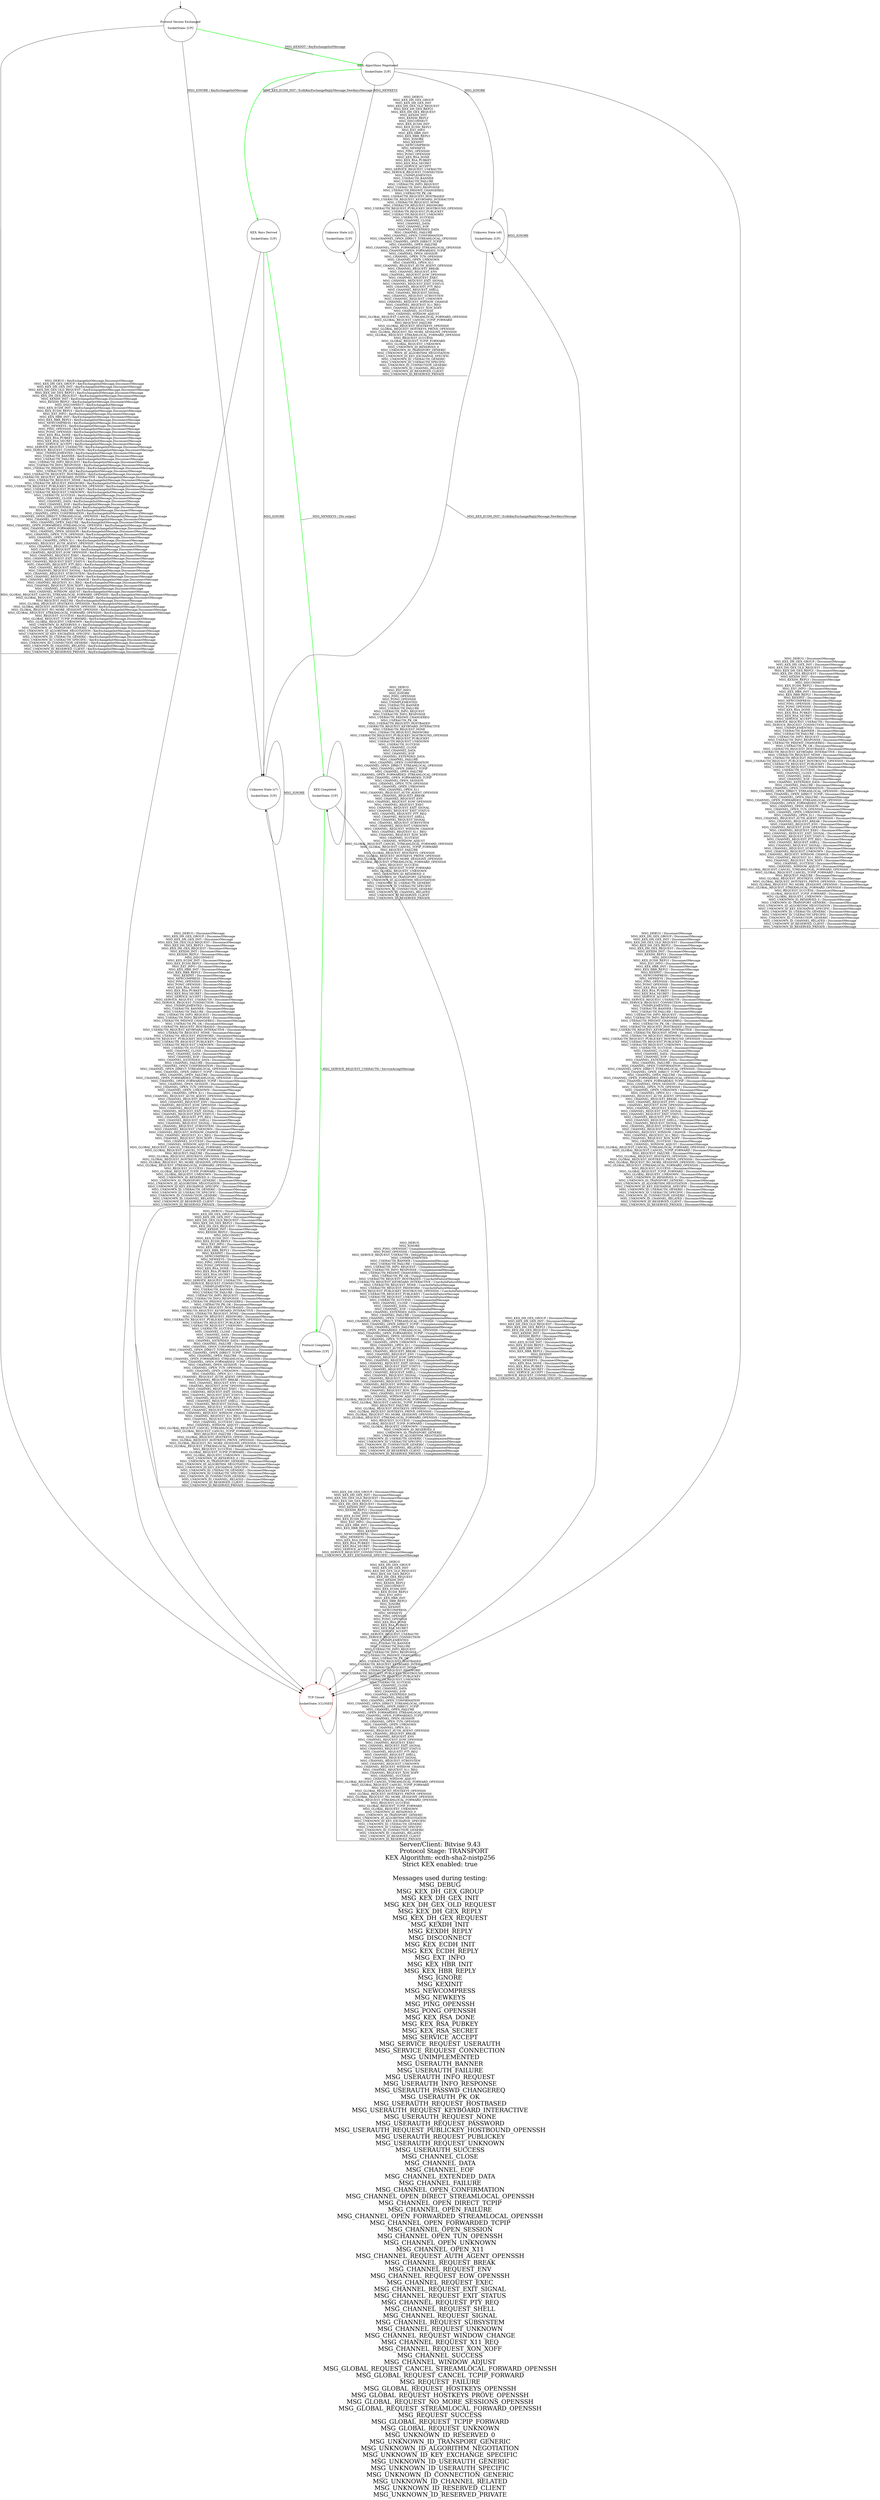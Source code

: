 digraph g {

    labelloc = "b"
    label = "Server/Client: Bitvise 9.43
    Protocol Stage: TRANSPORT
KEX Algorithm: ecdh-sha2-nistp256
Strict KEX enabled: true

 Messages used during testing: 
MSG_DEBUG
MSG_KEX_DH_GEX_GROUP
MSG_KEX_DH_GEX_INIT
MSG_KEX_DH_GEX_OLD_REQUEST
MSG_KEX_DH_GEX_REPLY
MSG_KEX_DH_GEX_REQUEST
MSG_KEXDH_INIT
MSG_KEXDH_REPLY
MSG_DISCONNECT
MSG_KEX_ECDH_INIT
MSG_KEX_ECDH_REPLY
MSG_EXT_INFO
MSG_KEX_HBR_INIT
MSG_KEX_HBR_REPLY
MSG_IGNORE
MSG_KEXINIT
MSG_NEWCOMPRESS
MSG_NEWKEYS
MSG_PING_OPENSSH
MSG_PONG_OPENSSH
MSG_KEX_RSA_DONE
MSG_KEX_RSA_PUBKEY
MSG_KEX_RSA_SECRET
MSG_SERVICE_ACCEPT
MSG_SERVICE_REQUEST_USERAUTH
MSG_SERVICE_REQUEST_CONNECTION
MSG_UNIMPLEMENTED
MSG_USERAUTH_BANNER
MSG_USERAUTH_FAILURE
MSG_USERAUTH_INFO_REQUEST
MSG_USERAUTH_INFO_RESPONSE
MSG_USERAUTH_PASSWD_CHANGEREQ
MSG_USERAUTH_PK_OK
MSG_USERAUTH_REQUEST_HOSTBASED
MSG_USERAUTH_REQUEST_KEYBOARD_INTERACTIVE
MSG_USERAUTH_REQUEST_NONE
MSG_USERAUTH_REQUEST_PASSWORD
MSG_USERAUTH_REQUEST_PUBLICKEY_HOSTBOUND_OPENSSH
MSG_USERAUTH_REQUEST_PUBLICKEY
MSG_USERAUTH_REQUEST_UNKNOWN
MSG_USERAUTH_SUCCESS
MSG_CHANNEL_CLOSE
MSG_CHANNEL_DATA
MSG_CHANNEL_EOF
MSG_CHANNEL_EXTENDED_DATA
MSG_CHANNEL_FAILURE
MSG_CHANNEL_OPEN_CONFIRMATION
MSG_CHANNEL_OPEN_DIRECT_STREAMLOCAL_OPENSSH
MSG_CHANNEL_OPEN_DIRECT_TCPIP
MSG_CHANNEL_OPEN_FAILURE
MSG_CHANNEL_OPEN_FORWARDED_STREAMLOCAL_OPENSSH
MSG_CHANNEL_OPEN_FORWARDED_TCPIP
MSG_CHANNEL_OPEN_SESSION
MSG_CHANNEL_OPEN_TUN_OPENSSH
MSG_CHANNEL_OPEN_UNKNOWN
MSG_CHANNEL_OPEN_X11
MSG_CHANNEL_REQUEST_AUTH_AGENT_OPENSSH
MSG_CHANNEL_REQUEST_BREAK
MSG_CHANNEL_REQUEST_ENV
MSG_CHANNEL_REQUEST_EOW_OPENSSH
MSG_CHANNEL_REQUEST_EXEC
MSG_CHANNEL_REQUEST_EXIT_SIGNAL
MSG_CHANNEL_REQUEST_EXIT_STATUS
MSG_CHANNEL_REQUEST_PTY_REQ
MSG_CHANNEL_REQUEST_SHELL
MSG_CHANNEL_REQUEST_SIGNAL
MSG_CHANNEL_REQUEST_SUBSYSTEM
MSG_CHANNEL_REQUEST_UNKNOWN
MSG_CHANNEL_REQUEST_WINDOW_CHANGE
MSG_CHANNEL_REQUEST_X11_REQ
MSG_CHANNEL_REQUEST_XON_XOFF
MSG_CHANNEL_SUCCESS
MSG_CHANNEL_WINDOW_ADJUST
MSG_GLOBAL_REQUEST_CANCEL_STREAMLOCAL_FORWARD_OPENSSH
MSG_GLOBAL_REQUEST_CANCEL_TCPIP_FORWARD
MSG_REQUEST_FAILURE
MSG_GLOBAL_REQUEST_HOSTKEYS_OPENSSH
MSG_GLOBAL_REQUEST_HOSTKEYS_PROVE_OPENSSH
MSG_GLOBAL_REQUEST_NO_MORE_SESSIONS_OPENSSH
MSG_GLOBAL_REQUEST_STREAMLOCAL_FORWARD_OPENSSH
MSG_REQUEST_SUCCESS
MSG_GLOBAL_REQUEST_TCPIP_FORWARD
MSG_GLOBAL_REQUEST_UNKNOWN
MSG_UNKNOWN_ID_RESERVED_0
MSG_UNKNOWN_ID_TRANSPORT_GENERIC
MSG_UNKNOWN_ID_ALGORITHM_NEGOTIATION
MSG_UNKNOWN_ID_KEY_EXCHANGE_SPECIFIC
MSG_UNKNOWN_ID_USERAUTH_GENERIC
MSG_UNKNOWN_ID_USERAUTH_SPECIFIC
MSG_UNKNOWN_ID_CONNECTION_GENERIC
MSG_UNKNOWN_ID_CHANNEL_RELATED
MSG_UNKNOWN_ID_RESERVED_CLIENT
MSG_UNKNOWN_ID_RESERVED_PRIVATE
"
    fontsize = 30
    edge[decorate="true"]

	s0 [shape="circle" width="2.3" label="Protocol Version Exchanged

SocketState: [UP]" fixedsize="true" height="2.3"];
	s1 [shape="circle" width="2.3" label="KEX: Algorithms Negotiated

SocketState: [UP]" fixedsize="true" height="2.3"];
	s2 [shape="circle" width="2.3" label="Unknown State (s2)

SocketState: [UP]" fixedsize="true" height="2.3"];
	s3 [shape="circle" color="RED" width="2.3" label="TCP Closed

SocketState: [CLOSED]" fixedsize="true" height="2.3"];
	s4 [shape="circle" width="2.3" label="KEX: Keys Derived

SocketState: [UP]" fixedsize="true" height="2.3"];
	s5 [shape="circle" width="2.3" label="KEX Completed

SocketState: [UP]" fixedsize="true" height="2.3"];
	s6 [shape="circle" width="2.3" label="Protocol Completed

SocketState: [UP]" fixedsize="true" height="2.3"];
	s7 [shape="circle" width="2.3" label="Unknown State (s7)

SocketState: [UP]" fixedsize="true" height="2.3"];
	s8 [shape="circle" width="2.3" label="Unknown State (s8)

SocketState: [UP]" fixedsize="true" height="2.3"];
	s0 -> s3 [label="MSG_DEBUG / KeyExchangeInitMessage,DisconnectMessage
MSG_KEX_DH_GEX_GROUP / KeyExchangeInitMessage,DisconnectMessage
MSG_KEX_DH_GEX_INIT / KeyExchangeInitMessage,DisconnectMessage
MSG_KEX_DH_GEX_OLD_REQUEST / KeyExchangeInitMessage,DisconnectMessage
MSG_KEX_DH_GEX_REPLY / KeyExchangeInitMessage,DisconnectMessage
MSG_KEX_DH_GEX_REQUEST / KeyExchangeInitMessage,DisconnectMessage
MSG_KEXDH_INIT / KeyExchangeInitMessage,DisconnectMessage
MSG_KEXDH_REPLY / KeyExchangeInitMessage,DisconnectMessage
MSG_DISCONNECT / KeyExchangeInitMessage
MSG_KEX_ECDH_INIT / KeyExchangeInitMessage,DisconnectMessage
MSG_KEX_ECDH_REPLY / KeyExchangeInitMessage,DisconnectMessage
MSG_EXT_INFO / KeyExchangeInitMessage,DisconnectMessage
MSG_KEX_HBR_INIT / KeyExchangeInitMessage,DisconnectMessage
MSG_KEX_HBR_REPLY / KeyExchangeInitMessage,DisconnectMessage
MSG_NEWCOMPRESS / KeyExchangeInitMessage,DisconnectMessage
MSG_NEWKEYS / KeyExchangeInitMessage,DisconnectMessage
MSG_PING_OPENSSH / KeyExchangeInitMessage,DisconnectMessage
MSG_PONG_OPENSSH / KeyExchangeInitMessage,DisconnectMessage
MSG_KEX_RSA_DONE / KeyExchangeInitMessage,DisconnectMessage
MSG_KEX_RSA_PUBKEY / KeyExchangeInitMessage,DisconnectMessage
MSG_KEX_RSA_SECRET / KeyExchangeInitMessage,DisconnectMessage
MSG_SERVICE_ACCEPT / KeyExchangeInitMessage,DisconnectMessage
MSG_SERVICE_REQUEST_USERAUTH / KeyExchangeInitMessage,DisconnectMessage
MSG_SERVICE_REQUEST_CONNECTION / KeyExchangeInitMessage,DisconnectMessage
MSG_UNIMPLEMENTED / KeyExchangeInitMessage,DisconnectMessage
MSG_USERAUTH_BANNER / KeyExchangeInitMessage,DisconnectMessage
MSG_USERAUTH_FAILURE / KeyExchangeInitMessage,DisconnectMessage
MSG_USERAUTH_INFO_REQUEST / KeyExchangeInitMessage,DisconnectMessage
MSG_USERAUTH_INFO_RESPONSE / KeyExchangeInitMessage,DisconnectMessage
MSG_USERAUTH_PASSWD_CHANGEREQ / KeyExchangeInitMessage,DisconnectMessage
MSG_USERAUTH_PK_OK / KeyExchangeInitMessage,DisconnectMessage
MSG_USERAUTH_REQUEST_HOSTBASED / KeyExchangeInitMessage,DisconnectMessage
MSG_USERAUTH_REQUEST_KEYBOARD_INTERACTIVE / KeyExchangeInitMessage,DisconnectMessage
MSG_USERAUTH_REQUEST_NONE / KeyExchangeInitMessage,DisconnectMessage
MSG_USERAUTH_REQUEST_PASSWORD / KeyExchangeInitMessage,DisconnectMessage
MSG_USERAUTH_REQUEST_PUBLICKEY_HOSTBOUND_OPENSSH / KeyExchangeInitMessage,DisconnectMessage
MSG_USERAUTH_REQUEST_PUBLICKEY / KeyExchangeInitMessage,DisconnectMessage
MSG_USERAUTH_REQUEST_UNKNOWN / KeyExchangeInitMessage,DisconnectMessage
MSG_USERAUTH_SUCCESS / KeyExchangeInitMessage,DisconnectMessage
MSG_CHANNEL_CLOSE / KeyExchangeInitMessage,DisconnectMessage
MSG_CHANNEL_DATA / KeyExchangeInitMessage,DisconnectMessage
MSG_CHANNEL_EOF / KeyExchangeInitMessage,DisconnectMessage
MSG_CHANNEL_EXTENDED_DATA / KeyExchangeInitMessage,DisconnectMessage
MSG_CHANNEL_FAILURE / KeyExchangeInitMessage,DisconnectMessage
MSG_CHANNEL_OPEN_CONFIRMATION / KeyExchangeInitMessage,DisconnectMessage
MSG_CHANNEL_OPEN_DIRECT_STREAMLOCAL_OPENSSH / KeyExchangeInitMessage,DisconnectMessage
MSG_CHANNEL_OPEN_DIRECT_TCPIP / KeyExchangeInitMessage,DisconnectMessage
MSG_CHANNEL_OPEN_FAILURE / KeyExchangeInitMessage,DisconnectMessage
MSG_CHANNEL_OPEN_FORWARDED_STREAMLOCAL_OPENSSH / KeyExchangeInitMessage,DisconnectMessage
MSG_CHANNEL_OPEN_FORWARDED_TCPIP / KeyExchangeInitMessage,DisconnectMessage
MSG_CHANNEL_OPEN_SESSION / KeyExchangeInitMessage,DisconnectMessage
MSG_CHANNEL_OPEN_TUN_OPENSSH / KeyExchangeInitMessage,DisconnectMessage
MSG_CHANNEL_OPEN_UNKNOWN / KeyExchangeInitMessage,DisconnectMessage
MSG_CHANNEL_OPEN_X11 / KeyExchangeInitMessage,DisconnectMessage
MSG_CHANNEL_REQUEST_AUTH_AGENT_OPENSSH / KeyExchangeInitMessage,DisconnectMessage
MSG_CHANNEL_REQUEST_BREAK / KeyExchangeInitMessage,DisconnectMessage
MSG_CHANNEL_REQUEST_ENV / KeyExchangeInitMessage,DisconnectMessage
MSG_CHANNEL_REQUEST_EOW_OPENSSH / KeyExchangeInitMessage,DisconnectMessage
MSG_CHANNEL_REQUEST_EXEC / KeyExchangeInitMessage,DisconnectMessage
MSG_CHANNEL_REQUEST_EXIT_SIGNAL / KeyExchangeInitMessage,DisconnectMessage
MSG_CHANNEL_REQUEST_EXIT_STATUS / KeyExchangeInitMessage,DisconnectMessage
MSG_CHANNEL_REQUEST_PTY_REQ / KeyExchangeInitMessage,DisconnectMessage
MSG_CHANNEL_REQUEST_SHELL / KeyExchangeInitMessage,DisconnectMessage
MSG_CHANNEL_REQUEST_SIGNAL / KeyExchangeInitMessage,DisconnectMessage
MSG_CHANNEL_REQUEST_SUBSYSTEM / KeyExchangeInitMessage,DisconnectMessage
MSG_CHANNEL_REQUEST_UNKNOWN / KeyExchangeInitMessage,DisconnectMessage
MSG_CHANNEL_REQUEST_WINDOW_CHANGE / KeyExchangeInitMessage,DisconnectMessage
MSG_CHANNEL_REQUEST_X11_REQ / KeyExchangeInitMessage,DisconnectMessage
MSG_CHANNEL_REQUEST_XON_XOFF / KeyExchangeInitMessage,DisconnectMessage
MSG_CHANNEL_SUCCESS / KeyExchangeInitMessage,DisconnectMessage
MSG_CHANNEL_WINDOW_ADJUST / KeyExchangeInitMessage,DisconnectMessage
MSG_GLOBAL_REQUEST_CANCEL_STREAMLOCAL_FORWARD_OPENSSH / KeyExchangeInitMessage,DisconnectMessage
MSG_GLOBAL_REQUEST_CANCEL_TCPIP_FORWARD / KeyExchangeInitMessage,DisconnectMessage
MSG_REQUEST_FAILURE / KeyExchangeInitMessage,DisconnectMessage
MSG_GLOBAL_REQUEST_HOSTKEYS_OPENSSH / KeyExchangeInitMessage,DisconnectMessage
MSG_GLOBAL_REQUEST_HOSTKEYS_PROVE_OPENSSH / KeyExchangeInitMessage,DisconnectMessage
MSG_GLOBAL_REQUEST_NO_MORE_SESSIONS_OPENSSH / KeyExchangeInitMessage,DisconnectMessage
MSG_GLOBAL_REQUEST_STREAMLOCAL_FORWARD_OPENSSH / KeyExchangeInitMessage,DisconnectMessage
MSG_REQUEST_SUCCESS / KeyExchangeInitMessage,DisconnectMessage
MSG_GLOBAL_REQUEST_TCPIP_FORWARD / KeyExchangeInitMessage,DisconnectMessage
MSG_GLOBAL_REQUEST_UNKNOWN / KeyExchangeInitMessage,DisconnectMessage
MSG_UNKNOWN_ID_RESERVED_0 / KeyExchangeInitMessage,DisconnectMessage
MSG_UNKNOWN_ID_TRANSPORT_GENERIC / KeyExchangeInitMessage,DisconnectMessage
MSG_UNKNOWN_ID_ALGORITHM_NEGOTIATION / KeyExchangeInitMessage,DisconnectMessage
MSG_UNKNOWN_ID_KEY_EXCHANGE_SPECIFIC / KeyExchangeInitMessage,DisconnectMessage
MSG_UNKNOWN_ID_USERAUTH_GENERIC / KeyExchangeInitMessage,DisconnectMessage
MSG_UNKNOWN_ID_USERAUTH_SPECIFIC / KeyExchangeInitMessage,DisconnectMessage
MSG_UNKNOWN_ID_CONNECTION_GENERIC / KeyExchangeInitMessage,DisconnectMessage
MSG_UNKNOWN_ID_CHANNEL_RELATED / KeyExchangeInitMessage,DisconnectMessage
MSG_UNKNOWN_ID_RESERVED_CLIENT / KeyExchangeInitMessage,DisconnectMessage
MSG_UNKNOWN_ID_RESERVED_PRIVATE / KeyExchangeInitMessage,DisconnectMessage"];
	s0 -> s7 [label="MSG_IGNORE / KeyExchangeInitMessage"];
	s0 -> s1 [color="GREEN" style="bold" label="MSG_KEXINIT / KeyExchangeInitMessage"];
	s1 -> s3 [label="MSG_DEBUG / DisconnectMessage
MSG_KEX_DH_GEX_GROUP / DisconnectMessage
MSG_KEX_DH_GEX_INIT / DisconnectMessage
MSG_KEX_DH_GEX_OLD_REQUEST / DisconnectMessage
MSG_KEX_DH_GEX_REPLY / DisconnectMessage
MSG_KEX_DH_GEX_REQUEST / DisconnectMessage
MSG_KEXDH_INIT / DisconnectMessage
MSG_KEXDH_REPLY / DisconnectMessage
MSG_DISCONNECT
MSG_KEX_ECDH_REPLY / DisconnectMessage
MSG_EXT_INFO / DisconnectMessage
MSG_KEX_HBR_INIT / DisconnectMessage
MSG_KEX_HBR_REPLY / DisconnectMessage
MSG_KEXINIT / DisconnectMessage
MSG_NEWCOMPRESS / DisconnectMessage
MSG_PING_OPENSSH / DisconnectMessage
MSG_PONG_OPENSSH / DisconnectMessage
MSG_KEX_RSA_DONE / DisconnectMessage
MSG_KEX_RSA_PUBKEY / DisconnectMessage
MSG_KEX_RSA_SECRET / DisconnectMessage
MSG_SERVICE_ACCEPT / DisconnectMessage
MSG_SERVICE_REQUEST_USERAUTH / DisconnectMessage
MSG_SERVICE_REQUEST_CONNECTION / DisconnectMessage
MSG_UNIMPLEMENTED / DisconnectMessage
MSG_USERAUTH_BANNER / DisconnectMessage
MSG_USERAUTH_FAILURE / DisconnectMessage
MSG_USERAUTH_INFO_REQUEST / DisconnectMessage
MSG_USERAUTH_INFO_RESPONSE / DisconnectMessage
MSG_USERAUTH_PASSWD_CHANGEREQ / DisconnectMessage
MSG_USERAUTH_PK_OK / DisconnectMessage
MSG_USERAUTH_REQUEST_HOSTBASED / DisconnectMessage
MSG_USERAUTH_REQUEST_KEYBOARD_INTERACTIVE / DisconnectMessage
MSG_USERAUTH_REQUEST_NONE / DisconnectMessage
MSG_USERAUTH_REQUEST_PASSWORD / DisconnectMessage
MSG_USERAUTH_REQUEST_PUBLICKEY_HOSTBOUND_OPENSSH / DisconnectMessage
MSG_USERAUTH_REQUEST_PUBLICKEY / DisconnectMessage
MSG_USERAUTH_REQUEST_UNKNOWN / DisconnectMessage
MSG_USERAUTH_SUCCESS / DisconnectMessage
MSG_CHANNEL_CLOSE / DisconnectMessage
MSG_CHANNEL_DATA / DisconnectMessage
MSG_CHANNEL_EOF / DisconnectMessage
MSG_CHANNEL_EXTENDED_DATA / DisconnectMessage
MSG_CHANNEL_FAILURE / DisconnectMessage
MSG_CHANNEL_OPEN_CONFIRMATION / DisconnectMessage
MSG_CHANNEL_OPEN_DIRECT_STREAMLOCAL_OPENSSH / DisconnectMessage
MSG_CHANNEL_OPEN_DIRECT_TCPIP / DisconnectMessage
MSG_CHANNEL_OPEN_FAILURE / DisconnectMessage
MSG_CHANNEL_OPEN_FORWARDED_STREAMLOCAL_OPENSSH / DisconnectMessage
MSG_CHANNEL_OPEN_FORWARDED_TCPIP / DisconnectMessage
MSG_CHANNEL_OPEN_SESSION / DisconnectMessage
MSG_CHANNEL_OPEN_TUN_OPENSSH / DisconnectMessage
MSG_CHANNEL_OPEN_UNKNOWN / DisconnectMessage
MSG_CHANNEL_OPEN_X11 / DisconnectMessage
MSG_CHANNEL_REQUEST_AUTH_AGENT_OPENSSH / DisconnectMessage
MSG_CHANNEL_REQUEST_BREAK / DisconnectMessage
MSG_CHANNEL_REQUEST_ENV / DisconnectMessage
MSG_CHANNEL_REQUEST_EOW_OPENSSH / DisconnectMessage
MSG_CHANNEL_REQUEST_EXEC / DisconnectMessage
MSG_CHANNEL_REQUEST_EXIT_SIGNAL / DisconnectMessage
MSG_CHANNEL_REQUEST_EXIT_STATUS / DisconnectMessage
MSG_CHANNEL_REQUEST_PTY_REQ / DisconnectMessage
MSG_CHANNEL_REQUEST_SHELL / DisconnectMessage
MSG_CHANNEL_REQUEST_SIGNAL / DisconnectMessage
MSG_CHANNEL_REQUEST_SUBSYSTEM / DisconnectMessage
MSG_CHANNEL_REQUEST_UNKNOWN / DisconnectMessage
MSG_CHANNEL_REQUEST_WINDOW_CHANGE / DisconnectMessage
MSG_CHANNEL_REQUEST_X11_REQ / DisconnectMessage
MSG_CHANNEL_REQUEST_XON_XOFF / DisconnectMessage
MSG_CHANNEL_SUCCESS / DisconnectMessage
MSG_CHANNEL_WINDOW_ADJUST / DisconnectMessage
MSG_GLOBAL_REQUEST_CANCEL_STREAMLOCAL_FORWARD_OPENSSH / DisconnectMessage
MSG_GLOBAL_REQUEST_CANCEL_TCPIP_FORWARD / DisconnectMessage
MSG_REQUEST_FAILURE / DisconnectMessage
MSG_GLOBAL_REQUEST_HOSTKEYS_OPENSSH / DisconnectMessage
MSG_GLOBAL_REQUEST_HOSTKEYS_PROVE_OPENSSH / DisconnectMessage
MSG_GLOBAL_REQUEST_NO_MORE_SESSIONS_OPENSSH / DisconnectMessage
MSG_GLOBAL_REQUEST_STREAMLOCAL_FORWARD_OPENSSH / DisconnectMessage
MSG_REQUEST_SUCCESS / DisconnectMessage
MSG_GLOBAL_REQUEST_TCPIP_FORWARD / DisconnectMessage
MSG_GLOBAL_REQUEST_UNKNOWN / DisconnectMessage
MSG_UNKNOWN_ID_RESERVED_0 / DisconnectMessage
MSG_UNKNOWN_ID_TRANSPORT_GENERIC / DisconnectMessage
MSG_UNKNOWN_ID_ALGORITHM_NEGOTIATION / DisconnectMessage
MSG_UNKNOWN_ID_KEY_EXCHANGE_SPECIFIC / DisconnectMessage
MSG_UNKNOWN_ID_USERAUTH_GENERIC / DisconnectMessage
MSG_UNKNOWN_ID_USERAUTH_SPECIFIC / DisconnectMessage
MSG_UNKNOWN_ID_CONNECTION_GENERIC / DisconnectMessage
MSG_UNKNOWN_ID_CHANNEL_RELATED / DisconnectMessage
MSG_UNKNOWN_ID_RESERVED_CLIENT / DisconnectMessage
MSG_UNKNOWN_ID_RESERVED_PRIVATE / DisconnectMessage"];
	s1 -> s4 [color="GREEN" style="bold" label="MSG_KEX_ECDH_INIT / EcdhKeyExchangeReplyMessage,NewKeysMessage"];
	s1 -> s8 [label="MSG_IGNORE"];
	s1 -> s2 [label="MSG_NEWKEYS"];
	s2 -> s2 [label="MSG_DEBUG
MSG_KEX_DH_GEX_GROUP
MSG_KEX_DH_GEX_INIT
MSG_KEX_DH_GEX_OLD_REQUEST
MSG_KEX_DH_GEX_REPLY
MSG_KEX_DH_GEX_REQUEST
MSG_KEXDH_INIT
MSG_KEXDH_REPLY
MSG_DISCONNECT
MSG_KEX_ECDH_INIT
MSG_KEX_ECDH_REPLY
MSG_EXT_INFO
MSG_KEX_HBR_INIT
MSG_KEX_HBR_REPLY
MSG_IGNORE
MSG_KEXINIT
MSG_NEWCOMPRESS
MSG_NEWKEYS
MSG_PING_OPENSSH
MSG_PONG_OPENSSH
MSG_KEX_RSA_DONE
MSG_KEX_RSA_PUBKEY
MSG_KEX_RSA_SECRET
MSG_SERVICE_ACCEPT
MSG_SERVICE_REQUEST_USERAUTH
MSG_SERVICE_REQUEST_CONNECTION
MSG_UNIMPLEMENTED
MSG_USERAUTH_BANNER
MSG_USERAUTH_FAILURE
MSG_USERAUTH_INFO_REQUEST
MSG_USERAUTH_INFO_RESPONSE
MSG_USERAUTH_PASSWD_CHANGEREQ
MSG_USERAUTH_PK_OK
MSG_USERAUTH_REQUEST_HOSTBASED
MSG_USERAUTH_REQUEST_KEYBOARD_INTERACTIVE
MSG_USERAUTH_REQUEST_NONE
MSG_USERAUTH_REQUEST_PASSWORD
MSG_USERAUTH_REQUEST_PUBLICKEY_HOSTBOUND_OPENSSH
MSG_USERAUTH_REQUEST_PUBLICKEY
MSG_USERAUTH_REQUEST_UNKNOWN
MSG_USERAUTH_SUCCESS
MSG_CHANNEL_CLOSE
MSG_CHANNEL_DATA
MSG_CHANNEL_EOF
MSG_CHANNEL_EXTENDED_DATA
MSG_CHANNEL_FAILURE
MSG_CHANNEL_OPEN_CONFIRMATION
MSG_CHANNEL_OPEN_DIRECT_STREAMLOCAL_OPENSSH
MSG_CHANNEL_OPEN_DIRECT_TCPIP
MSG_CHANNEL_OPEN_FAILURE
MSG_CHANNEL_OPEN_FORWARDED_STREAMLOCAL_OPENSSH
MSG_CHANNEL_OPEN_FORWARDED_TCPIP
MSG_CHANNEL_OPEN_SESSION
MSG_CHANNEL_OPEN_TUN_OPENSSH
MSG_CHANNEL_OPEN_UNKNOWN
MSG_CHANNEL_OPEN_X11
MSG_CHANNEL_REQUEST_AUTH_AGENT_OPENSSH
MSG_CHANNEL_REQUEST_BREAK
MSG_CHANNEL_REQUEST_ENV
MSG_CHANNEL_REQUEST_EOW_OPENSSH
MSG_CHANNEL_REQUEST_EXEC
MSG_CHANNEL_REQUEST_EXIT_SIGNAL
MSG_CHANNEL_REQUEST_EXIT_STATUS
MSG_CHANNEL_REQUEST_PTY_REQ
MSG_CHANNEL_REQUEST_SHELL
MSG_CHANNEL_REQUEST_SIGNAL
MSG_CHANNEL_REQUEST_SUBSYSTEM
MSG_CHANNEL_REQUEST_UNKNOWN
MSG_CHANNEL_REQUEST_WINDOW_CHANGE
MSG_CHANNEL_REQUEST_X11_REQ
MSG_CHANNEL_REQUEST_XON_XOFF
MSG_CHANNEL_SUCCESS
MSG_CHANNEL_WINDOW_ADJUST
MSG_GLOBAL_REQUEST_CANCEL_STREAMLOCAL_FORWARD_OPENSSH
MSG_GLOBAL_REQUEST_CANCEL_TCPIP_FORWARD
MSG_REQUEST_FAILURE
MSG_GLOBAL_REQUEST_HOSTKEYS_OPENSSH
MSG_GLOBAL_REQUEST_HOSTKEYS_PROVE_OPENSSH
MSG_GLOBAL_REQUEST_NO_MORE_SESSIONS_OPENSSH
MSG_GLOBAL_REQUEST_STREAMLOCAL_FORWARD_OPENSSH
MSG_REQUEST_SUCCESS
MSG_GLOBAL_REQUEST_TCPIP_FORWARD
MSG_GLOBAL_REQUEST_UNKNOWN
MSG_UNKNOWN_ID_RESERVED_0
MSG_UNKNOWN_ID_TRANSPORT_GENERIC
MSG_UNKNOWN_ID_ALGORITHM_NEGOTIATION
MSG_UNKNOWN_ID_KEY_EXCHANGE_SPECIFIC
MSG_UNKNOWN_ID_USERAUTH_GENERIC
MSG_UNKNOWN_ID_USERAUTH_SPECIFIC
MSG_UNKNOWN_ID_CONNECTION_GENERIC
MSG_UNKNOWN_ID_CHANNEL_RELATED
MSG_UNKNOWN_ID_RESERVED_CLIENT
MSG_UNKNOWN_ID_RESERVED_PRIVATE"];
	s3 -> s3 [label="MSG_DEBUG
MSG_KEX_DH_GEX_GROUP
MSG_KEX_DH_GEX_INIT
MSG_KEX_DH_GEX_OLD_REQUEST
MSG_KEX_DH_GEX_REPLY
MSG_KEX_DH_GEX_REQUEST
MSG_KEXDH_INIT
MSG_KEXDH_REPLY
MSG_DISCONNECT
MSG_KEX_ECDH_INIT
MSG_KEX_ECDH_REPLY
MSG_EXT_INFO
MSG_KEX_HBR_INIT
MSG_KEX_HBR_REPLY
MSG_IGNORE
MSG_KEXINIT
MSG_NEWCOMPRESS
MSG_NEWKEYS
MSG_PING_OPENSSH
MSG_PONG_OPENSSH
MSG_KEX_RSA_DONE
MSG_KEX_RSA_PUBKEY
MSG_KEX_RSA_SECRET
MSG_SERVICE_ACCEPT
MSG_SERVICE_REQUEST_USERAUTH
MSG_SERVICE_REQUEST_CONNECTION
MSG_UNIMPLEMENTED
MSG_USERAUTH_BANNER
MSG_USERAUTH_FAILURE
MSG_USERAUTH_INFO_REQUEST
MSG_USERAUTH_INFO_RESPONSE
MSG_USERAUTH_PASSWD_CHANGEREQ
MSG_USERAUTH_PK_OK
MSG_USERAUTH_REQUEST_HOSTBASED
MSG_USERAUTH_REQUEST_KEYBOARD_INTERACTIVE
MSG_USERAUTH_REQUEST_NONE
MSG_USERAUTH_REQUEST_PASSWORD
MSG_USERAUTH_REQUEST_PUBLICKEY_HOSTBOUND_OPENSSH
MSG_USERAUTH_REQUEST_PUBLICKEY
MSG_USERAUTH_REQUEST_UNKNOWN
MSG_USERAUTH_SUCCESS
MSG_CHANNEL_CLOSE
MSG_CHANNEL_DATA
MSG_CHANNEL_EOF
MSG_CHANNEL_EXTENDED_DATA
MSG_CHANNEL_FAILURE
MSG_CHANNEL_OPEN_CONFIRMATION
MSG_CHANNEL_OPEN_DIRECT_STREAMLOCAL_OPENSSH
MSG_CHANNEL_OPEN_DIRECT_TCPIP
MSG_CHANNEL_OPEN_FAILURE
MSG_CHANNEL_OPEN_FORWARDED_STREAMLOCAL_OPENSSH
MSG_CHANNEL_OPEN_FORWARDED_TCPIP
MSG_CHANNEL_OPEN_SESSION
MSG_CHANNEL_OPEN_TUN_OPENSSH
MSG_CHANNEL_OPEN_UNKNOWN
MSG_CHANNEL_OPEN_X11
MSG_CHANNEL_REQUEST_AUTH_AGENT_OPENSSH
MSG_CHANNEL_REQUEST_BREAK
MSG_CHANNEL_REQUEST_ENV
MSG_CHANNEL_REQUEST_EOW_OPENSSH
MSG_CHANNEL_REQUEST_EXEC
MSG_CHANNEL_REQUEST_EXIT_SIGNAL
MSG_CHANNEL_REQUEST_EXIT_STATUS
MSG_CHANNEL_REQUEST_PTY_REQ
MSG_CHANNEL_REQUEST_SHELL
MSG_CHANNEL_REQUEST_SIGNAL
MSG_CHANNEL_REQUEST_SUBSYSTEM
MSG_CHANNEL_REQUEST_UNKNOWN
MSG_CHANNEL_REQUEST_WINDOW_CHANGE
MSG_CHANNEL_REQUEST_X11_REQ
MSG_CHANNEL_REQUEST_XON_XOFF
MSG_CHANNEL_SUCCESS
MSG_CHANNEL_WINDOW_ADJUST
MSG_GLOBAL_REQUEST_CANCEL_STREAMLOCAL_FORWARD_OPENSSH
MSG_GLOBAL_REQUEST_CANCEL_TCPIP_FORWARD
MSG_REQUEST_FAILURE
MSG_GLOBAL_REQUEST_HOSTKEYS_OPENSSH
MSG_GLOBAL_REQUEST_HOSTKEYS_PROVE_OPENSSH
MSG_GLOBAL_REQUEST_NO_MORE_SESSIONS_OPENSSH
MSG_GLOBAL_REQUEST_STREAMLOCAL_FORWARD_OPENSSH
MSG_REQUEST_SUCCESS
MSG_GLOBAL_REQUEST_TCPIP_FORWARD
MSG_GLOBAL_REQUEST_UNKNOWN
MSG_UNKNOWN_ID_RESERVED_0
MSG_UNKNOWN_ID_TRANSPORT_GENERIC
MSG_UNKNOWN_ID_ALGORITHM_NEGOTIATION
MSG_UNKNOWN_ID_KEY_EXCHANGE_SPECIFIC
MSG_UNKNOWN_ID_USERAUTH_GENERIC
MSG_UNKNOWN_ID_USERAUTH_SPECIFIC
MSG_UNKNOWN_ID_CONNECTION_GENERIC
MSG_UNKNOWN_ID_CHANNEL_RELATED
MSG_UNKNOWN_ID_RESERVED_CLIENT
MSG_UNKNOWN_ID_RESERVED_PRIVATE"];
	s4 -> s3 [label="MSG_DEBUG / DisconnectMessage
MSG_KEX_DH_GEX_GROUP / DisconnectMessage
MSG_KEX_DH_GEX_INIT / DisconnectMessage
MSG_KEX_DH_GEX_OLD_REQUEST / DisconnectMessage
MSG_KEX_DH_GEX_REPLY / DisconnectMessage
MSG_KEX_DH_GEX_REQUEST / DisconnectMessage
MSG_KEXDH_INIT / DisconnectMessage
MSG_KEXDH_REPLY / DisconnectMessage
MSG_DISCONNECT
MSG_KEX_ECDH_INIT / DisconnectMessage
MSG_KEX_ECDH_REPLY / DisconnectMessage
MSG_EXT_INFO / DisconnectMessage
MSG_KEX_HBR_INIT / DisconnectMessage
MSG_KEX_HBR_REPLY / DisconnectMessage
MSG_KEXINIT / DisconnectMessage
MSG_NEWCOMPRESS / DisconnectMessage
MSG_PING_OPENSSH / DisconnectMessage
MSG_PONG_OPENSSH / DisconnectMessage
MSG_KEX_RSA_DONE / DisconnectMessage
MSG_KEX_RSA_PUBKEY / DisconnectMessage
MSG_KEX_RSA_SECRET / DisconnectMessage
MSG_SERVICE_ACCEPT / DisconnectMessage
MSG_SERVICE_REQUEST_USERAUTH / DisconnectMessage
MSG_SERVICE_REQUEST_CONNECTION / DisconnectMessage
MSG_UNIMPLEMENTED / DisconnectMessage
MSG_USERAUTH_BANNER / DisconnectMessage
MSG_USERAUTH_FAILURE / DisconnectMessage
MSG_USERAUTH_INFO_REQUEST / DisconnectMessage
MSG_USERAUTH_INFO_RESPONSE / DisconnectMessage
MSG_USERAUTH_PASSWD_CHANGEREQ / DisconnectMessage
MSG_USERAUTH_PK_OK / DisconnectMessage
MSG_USERAUTH_REQUEST_HOSTBASED / DisconnectMessage
MSG_USERAUTH_REQUEST_KEYBOARD_INTERACTIVE / DisconnectMessage
MSG_USERAUTH_REQUEST_NONE / DisconnectMessage
MSG_USERAUTH_REQUEST_PASSWORD / DisconnectMessage
MSG_USERAUTH_REQUEST_PUBLICKEY_HOSTBOUND_OPENSSH / DisconnectMessage
MSG_USERAUTH_REQUEST_PUBLICKEY / DisconnectMessage
MSG_USERAUTH_REQUEST_UNKNOWN / DisconnectMessage
MSG_USERAUTH_SUCCESS / DisconnectMessage
MSG_CHANNEL_CLOSE / DisconnectMessage
MSG_CHANNEL_DATA / DisconnectMessage
MSG_CHANNEL_EOF / DisconnectMessage
MSG_CHANNEL_EXTENDED_DATA / DisconnectMessage
MSG_CHANNEL_FAILURE / DisconnectMessage
MSG_CHANNEL_OPEN_CONFIRMATION / DisconnectMessage
MSG_CHANNEL_OPEN_DIRECT_STREAMLOCAL_OPENSSH / DisconnectMessage
MSG_CHANNEL_OPEN_DIRECT_TCPIP / DisconnectMessage
MSG_CHANNEL_OPEN_FAILURE / DisconnectMessage
MSG_CHANNEL_OPEN_FORWARDED_STREAMLOCAL_OPENSSH / DisconnectMessage
MSG_CHANNEL_OPEN_FORWARDED_TCPIP / DisconnectMessage
MSG_CHANNEL_OPEN_SESSION / DisconnectMessage
MSG_CHANNEL_OPEN_TUN_OPENSSH / DisconnectMessage
MSG_CHANNEL_OPEN_UNKNOWN / DisconnectMessage
MSG_CHANNEL_OPEN_X11 / DisconnectMessage
MSG_CHANNEL_REQUEST_AUTH_AGENT_OPENSSH / DisconnectMessage
MSG_CHANNEL_REQUEST_BREAK / DisconnectMessage
MSG_CHANNEL_REQUEST_ENV / DisconnectMessage
MSG_CHANNEL_REQUEST_EOW_OPENSSH / DisconnectMessage
MSG_CHANNEL_REQUEST_EXEC / DisconnectMessage
MSG_CHANNEL_REQUEST_EXIT_SIGNAL / DisconnectMessage
MSG_CHANNEL_REQUEST_EXIT_STATUS / DisconnectMessage
MSG_CHANNEL_REQUEST_PTY_REQ / DisconnectMessage
MSG_CHANNEL_REQUEST_SHELL / DisconnectMessage
MSG_CHANNEL_REQUEST_SIGNAL / DisconnectMessage
MSG_CHANNEL_REQUEST_SUBSYSTEM / DisconnectMessage
MSG_CHANNEL_REQUEST_UNKNOWN / DisconnectMessage
MSG_CHANNEL_REQUEST_WINDOW_CHANGE / DisconnectMessage
MSG_CHANNEL_REQUEST_X11_REQ / DisconnectMessage
MSG_CHANNEL_REQUEST_XON_XOFF / DisconnectMessage
MSG_CHANNEL_SUCCESS / DisconnectMessage
MSG_CHANNEL_WINDOW_ADJUST / DisconnectMessage
MSG_GLOBAL_REQUEST_CANCEL_STREAMLOCAL_FORWARD_OPENSSH / DisconnectMessage
MSG_GLOBAL_REQUEST_CANCEL_TCPIP_FORWARD / DisconnectMessage
MSG_REQUEST_FAILURE / DisconnectMessage
MSG_GLOBAL_REQUEST_HOSTKEYS_OPENSSH / DisconnectMessage
MSG_GLOBAL_REQUEST_HOSTKEYS_PROVE_OPENSSH / DisconnectMessage
MSG_GLOBAL_REQUEST_NO_MORE_SESSIONS_OPENSSH / DisconnectMessage
MSG_GLOBAL_REQUEST_STREAMLOCAL_FORWARD_OPENSSH / DisconnectMessage
MSG_REQUEST_SUCCESS / DisconnectMessage
MSG_GLOBAL_REQUEST_TCPIP_FORWARD / DisconnectMessage
MSG_GLOBAL_REQUEST_UNKNOWN / DisconnectMessage
MSG_UNKNOWN_ID_RESERVED_0 / DisconnectMessage
MSG_UNKNOWN_ID_TRANSPORT_GENERIC / DisconnectMessage
MSG_UNKNOWN_ID_ALGORITHM_NEGOTIATION / DisconnectMessage
MSG_UNKNOWN_ID_KEY_EXCHANGE_SPECIFIC / DisconnectMessage
MSG_UNKNOWN_ID_USERAUTH_GENERIC / DisconnectMessage
MSG_UNKNOWN_ID_USERAUTH_SPECIFIC / DisconnectMessage
MSG_UNKNOWN_ID_CONNECTION_GENERIC / DisconnectMessage
MSG_UNKNOWN_ID_CHANNEL_RELATED / DisconnectMessage
MSG_UNKNOWN_ID_RESERVED_CLIENT / DisconnectMessage
MSG_UNKNOWN_ID_RESERVED_PRIVATE / DisconnectMessage"];
	s4 -> s7 [label="MSG_IGNORE"];
	s4 -> s5 [color="GREEN" style="bold" label="MSG_NEWKEYS / [No output]"];
	s5 -> s5 [label="MSG_DEBUG
MSG_EXT_INFO
MSG_IGNORE
MSG_PING_OPENSSH
MSG_PONG_OPENSSH
MSG_UNIMPLEMENTED
MSG_USERAUTH_BANNER
MSG_USERAUTH_FAILURE
MSG_USERAUTH_INFO_REQUEST
MSG_USERAUTH_INFO_RESPONSE
MSG_USERAUTH_PASSWD_CHANGEREQ
MSG_USERAUTH_PK_OK
MSG_USERAUTH_REQUEST_HOSTBASED
MSG_USERAUTH_REQUEST_KEYBOARD_INTERACTIVE
MSG_USERAUTH_REQUEST_NONE
MSG_USERAUTH_REQUEST_PASSWORD
MSG_USERAUTH_REQUEST_PUBLICKEY_HOSTBOUND_OPENSSH
MSG_USERAUTH_REQUEST_PUBLICKEY
MSG_USERAUTH_REQUEST_UNKNOWN
MSG_USERAUTH_SUCCESS
MSG_CHANNEL_CLOSE
MSG_CHANNEL_DATA
MSG_CHANNEL_EOF
MSG_CHANNEL_EXTENDED_DATA
MSG_CHANNEL_FAILURE
MSG_CHANNEL_OPEN_CONFIRMATION
MSG_CHANNEL_OPEN_DIRECT_STREAMLOCAL_OPENSSH
MSG_CHANNEL_OPEN_DIRECT_TCPIP
MSG_CHANNEL_OPEN_FAILURE
MSG_CHANNEL_OPEN_FORWARDED_STREAMLOCAL_OPENSSH
MSG_CHANNEL_OPEN_FORWARDED_TCPIP
MSG_CHANNEL_OPEN_SESSION
MSG_CHANNEL_OPEN_TUN_OPENSSH
MSG_CHANNEL_OPEN_UNKNOWN
MSG_CHANNEL_OPEN_X11
MSG_CHANNEL_REQUEST_AUTH_AGENT_OPENSSH
MSG_CHANNEL_REQUEST_BREAK
MSG_CHANNEL_REQUEST_ENV
MSG_CHANNEL_REQUEST_EOW_OPENSSH
MSG_CHANNEL_REQUEST_EXEC
MSG_CHANNEL_REQUEST_EXIT_SIGNAL
MSG_CHANNEL_REQUEST_EXIT_STATUS
MSG_CHANNEL_REQUEST_PTY_REQ
MSG_CHANNEL_REQUEST_SHELL
MSG_CHANNEL_REQUEST_SIGNAL
MSG_CHANNEL_REQUEST_SUBSYSTEM
MSG_CHANNEL_REQUEST_UNKNOWN
MSG_CHANNEL_REQUEST_WINDOW_CHANGE
MSG_CHANNEL_REQUEST_X11_REQ
MSG_CHANNEL_REQUEST_XON_XOFF
MSG_CHANNEL_SUCCESS
MSG_CHANNEL_WINDOW_ADJUST
MSG_GLOBAL_REQUEST_CANCEL_STREAMLOCAL_FORWARD_OPENSSH
MSG_GLOBAL_REQUEST_CANCEL_TCPIP_FORWARD
MSG_REQUEST_FAILURE
MSG_GLOBAL_REQUEST_HOSTKEYS_OPENSSH
MSG_GLOBAL_REQUEST_HOSTKEYS_PROVE_OPENSSH
MSG_GLOBAL_REQUEST_NO_MORE_SESSIONS_OPENSSH
MSG_GLOBAL_REQUEST_STREAMLOCAL_FORWARD_OPENSSH
MSG_REQUEST_SUCCESS
MSG_GLOBAL_REQUEST_TCPIP_FORWARD
MSG_GLOBAL_REQUEST_UNKNOWN
MSG_UNKNOWN_ID_RESERVED_0
MSG_UNKNOWN_ID_TRANSPORT_GENERIC
MSG_UNKNOWN_ID_ALGORITHM_NEGOTIATION
MSG_UNKNOWN_ID_USERAUTH_GENERIC
MSG_UNKNOWN_ID_USERAUTH_SPECIFIC
MSG_UNKNOWN_ID_CONNECTION_GENERIC
MSG_UNKNOWN_ID_CHANNEL_RELATED
MSG_UNKNOWN_ID_RESERVED_CLIENT
MSG_UNKNOWN_ID_RESERVED_PRIVATE"];
	s5 -> s3 [label="MSG_KEX_DH_GEX_GROUP / DisconnectMessage
MSG_KEX_DH_GEX_INIT / DisconnectMessage
MSG_KEX_DH_GEX_OLD_REQUEST / DisconnectMessage
MSG_KEX_DH_GEX_REPLY / DisconnectMessage
MSG_KEX_DH_GEX_REQUEST / DisconnectMessage
MSG_KEXDH_INIT / DisconnectMessage
MSG_KEXDH_REPLY / DisconnectMessage
MSG_DISCONNECT
MSG_KEX_ECDH_INIT / DisconnectMessage
MSG_KEX_ECDH_REPLY / DisconnectMessage
MSG_KEX_HBR_INIT / DisconnectMessage
MSG_KEX_HBR_REPLY / DisconnectMessage
MSG_KEXINIT
MSG_NEWCOMPRESS / DisconnectMessage
MSG_NEWKEYS / DisconnectMessage
MSG_KEX_RSA_DONE / DisconnectMessage
MSG_KEX_RSA_PUBKEY / DisconnectMessage
MSG_KEX_RSA_SECRET / DisconnectMessage
MSG_SERVICE_ACCEPT / DisconnectMessage
MSG_SERVICE_REQUEST_CONNECTION / DisconnectMessage
MSG_UNKNOWN_ID_KEY_EXCHANGE_SPECIFIC / DisconnectMessage"];
	s5 -> s6 [color="GREEN" style="bold" label="MSG_SERVICE_REQUEST_USERAUTH / ServiceAcceptMessage"];
	s6 -> s6 [label="MSG_DEBUG
MSG_IGNORE
MSG_PING_OPENSSH / UnimplementedMessage
MSG_PONG_OPENSSH / UnimplementedMessage
MSG_SERVICE_REQUEST_USERAUTH / DebugMessage,ServiceAcceptMessage
MSG_UNIMPLEMENTED
MSG_USERAUTH_BANNER / UnimplementedMessage
MSG_USERAUTH_FAILURE / UnimplementedMessage
MSG_USERAUTH_INFO_REQUEST / UnimplementedMessage
MSG_USERAUTH_INFO_RESPONSE / UnimplementedMessage
MSG_USERAUTH_PASSWD_CHANGEREQ / UnimplementedMessage
MSG_USERAUTH_PK_OK / UnimplementedMessage
MSG_USERAUTH_REQUEST_HOSTBASED / UserAuthFailureMessage
MSG_USERAUTH_REQUEST_KEYBOARD_INTERACTIVE / UserAuthFailureMessage
MSG_USERAUTH_REQUEST_NONE / UserAuthFailureMessage
MSG_USERAUTH_REQUEST_PASSWORD / UserAuthFailureMessage
MSG_USERAUTH_REQUEST_PUBLICKEY_HOSTBOUND_OPENSSH / UserAuthFailureMessage
MSG_USERAUTH_REQUEST_PUBLICKEY / UserAuthFailureMessage
MSG_USERAUTH_REQUEST_UNKNOWN / UserAuthFailureMessage
MSG_USERAUTH_SUCCESS / UnimplementedMessage
MSG_CHANNEL_CLOSE / UnimplementedMessage
MSG_CHANNEL_DATA / UnimplementedMessage
MSG_CHANNEL_EOF / UnimplementedMessage
MSG_CHANNEL_EXTENDED_DATA / UnimplementedMessage
MSG_CHANNEL_FAILURE / UnimplementedMessage
MSG_CHANNEL_OPEN_CONFIRMATION / UnimplementedMessage
MSG_CHANNEL_OPEN_DIRECT_STREAMLOCAL_OPENSSH / UnimplementedMessage
MSG_CHANNEL_OPEN_DIRECT_TCPIP / UnimplementedMessage
MSG_CHANNEL_OPEN_FAILURE / UnimplementedMessage
MSG_CHANNEL_OPEN_FORWARDED_STREAMLOCAL_OPENSSH / UnimplementedMessage
MSG_CHANNEL_OPEN_FORWARDED_TCPIP / UnimplementedMessage
MSG_CHANNEL_OPEN_SESSION / UnimplementedMessage
MSG_CHANNEL_OPEN_TUN_OPENSSH / UnimplementedMessage
MSG_CHANNEL_OPEN_UNKNOWN / UnimplementedMessage
MSG_CHANNEL_OPEN_X11 / UnimplementedMessage
MSG_CHANNEL_REQUEST_AUTH_AGENT_OPENSSH / UnimplementedMessage
MSG_CHANNEL_REQUEST_BREAK / UnimplementedMessage
MSG_CHANNEL_REQUEST_ENV / UnimplementedMessage
MSG_CHANNEL_REQUEST_EOW_OPENSSH / UnimplementedMessage
MSG_CHANNEL_REQUEST_EXEC / UnimplementedMessage
MSG_CHANNEL_REQUEST_EXIT_SIGNAL / UnimplementedMessage
MSG_CHANNEL_REQUEST_EXIT_STATUS / UnimplementedMessage
MSG_CHANNEL_REQUEST_PTY_REQ / UnimplementedMessage
MSG_CHANNEL_REQUEST_SHELL / UnimplementedMessage
MSG_CHANNEL_REQUEST_SIGNAL / UnimplementedMessage
MSG_CHANNEL_REQUEST_SUBSYSTEM / UnimplementedMessage
MSG_CHANNEL_REQUEST_UNKNOWN / UnimplementedMessage
MSG_CHANNEL_REQUEST_WINDOW_CHANGE / UnimplementedMessage
MSG_CHANNEL_REQUEST_X11_REQ / UnimplementedMessage
MSG_CHANNEL_REQUEST_XON_XOFF / UnimplementedMessage
MSG_CHANNEL_SUCCESS / UnimplementedMessage
MSG_CHANNEL_WINDOW_ADJUST / UnimplementedMessage
MSG_GLOBAL_REQUEST_CANCEL_STREAMLOCAL_FORWARD_OPENSSH / UnimplementedMessage
MSG_GLOBAL_REQUEST_CANCEL_TCPIP_FORWARD / UnimplementedMessage
MSG_REQUEST_FAILURE / UnimplementedMessage
MSG_GLOBAL_REQUEST_HOSTKEYS_OPENSSH / UnimplementedMessage
MSG_GLOBAL_REQUEST_HOSTKEYS_PROVE_OPENSSH / UnimplementedMessage
MSG_GLOBAL_REQUEST_NO_MORE_SESSIONS_OPENSSH / UnimplementedMessage
MSG_GLOBAL_REQUEST_STREAMLOCAL_FORWARD_OPENSSH / UnimplementedMessage
MSG_REQUEST_SUCCESS / UnimplementedMessage
MSG_GLOBAL_REQUEST_TCPIP_FORWARD / UnimplementedMessage
MSG_GLOBAL_REQUEST_UNKNOWN / UnimplementedMessage
MSG_UNKNOWN_ID_RESERVED_0
MSG_UNKNOWN_ID_TRANSPORT_GENERIC
MSG_UNKNOWN_ID_ALGORITHM_NEGOTIATION
MSG_UNKNOWN_ID_USERAUTH_GENERIC / UnimplementedMessage
MSG_UNKNOWN_ID_USERAUTH_SPECIFIC / UnimplementedMessage
MSG_UNKNOWN_ID_CONNECTION_GENERIC / UnimplementedMessage
MSG_UNKNOWN_ID_CHANNEL_RELATED / UnimplementedMessage
MSG_UNKNOWN_ID_RESERVED_CLIENT / UnimplementedMessage
MSG_UNKNOWN_ID_RESERVED_PRIVATE / UnimplementedMessage"];
	s6 -> s3 [label="MSG_KEX_DH_GEX_GROUP / DisconnectMessage
MSG_KEX_DH_GEX_INIT / DisconnectMessage
MSG_KEX_DH_GEX_OLD_REQUEST / DisconnectMessage
MSG_KEX_DH_GEX_REPLY / DisconnectMessage
MSG_KEX_DH_GEX_REQUEST / DisconnectMessage
MSG_KEXDH_INIT / DisconnectMessage
MSG_KEXDH_REPLY / DisconnectMessage
MSG_DISCONNECT
MSG_KEX_ECDH_INIT / DisconnectMessage
MSG_KEX_ECDH_REPLY / DisconnectMessage
MSG_EXT_INFO / DisconnectMessage
MSG_KEX_HBR_INIT / DisconnectMessage
MSG_KEX_HBR_REPLY / DisconnectMessage
MSG_KEXINIT
MSG_NEWCOMPRESS / DisconnectMessage
MSG_NEWKEYS / DisconnectMessage
MSG_KEX_RSA_DONE / DisconnectMessage
MSG_KEX_RSA_PUBKEY / DisconnectMessage
MSG_KEX_RSA_SECRET / DisconnectMessage
MSG_SERVICE_ACCEPT / DisconnectMessage
MSG_SERVICE_REQUEST_CONNECTION / DisconnectMessage
MSG_UNKNOWN_ID_KEY_EXCHANGE_SPECIFIC / DisconnectMessage"];
	s7 -> s3 [label="MSG_DEBUG / DisconnectMessage
MSG_KEX_DH_GEX_GROUP / DisconnectMessage
MSG_KEX_DH_GEX_INIT / DisconnectMessage
MSG_KEX_DH_GEX_OLD_REQUEST / DisconnectMessage
MSG_KEX_DH_GEX_REPLY / DisconnectMessage
MSG_KEX_DH_GEX_REQUEST / DisconnectMessage
MSG_KEXDH_INIT / DisconnectMessage
MSG_KEXDH_REPLY / DisconnectMessage
MSG_DISCONNECT
MSG_KEX_ECDH_INIT / DisconnectMessage
MSG_KEX_ECDH_REPLY / DisconnectMessage
MSG_EXT_INFO / DisconnectMessage
MSG_KEX_HBR_INIT / DisconnectMessage
MSG_KEX_HBR_REPLY / DisconnectMessage
MSG_KEXINIT / DisconnectMessage
MSG_NEWCOMPRESS / DisconnectMessage
MSG_NEWKEYS / DisconnectMessage
MSG_PING_OPENSSH / DisconnectMessage
MSG_PONG_OPENSSH / DisconnectMessage
MSG_KEX_RSA_DONE / DisconnectMessage
MSG_KEX_RSA_PUBKEY / DisconnectMessage
MSG_KEX_RSA_SECRET / DisconnectMessage
MSG_SERVICE_ACCEPT / DisconnectMessage
MSG_SERVICE_REQUEST_USERAUTH / DisconnectMessage
MSG_SERVICE_REQUEST_CONNECTION / DisconnectMessage
MSG_UNIMPLEMENTED / DisconnectMessage
MSG_USERAUTH_BANNER / DisconnectMessage
MSG_USERAUTH_FAILURE / DisconnectMessage
MSG_USERAUTH_INFO_REQUEST / DisconnectMessage
MSG_USERAUTH_INFO_RESPONSE / DisconnectMessage
MSG_USERAUTH_PASSWD_CHANGEREQ / DisconnectMessage
MSG_USERAUTH_PK_OK / DisconnectMessage
MSG_USERAUTH_REQUEST_HOSTBASED / DisconnectMessage
MSG_USERAUTH_REQUEST_KEYBOARD_INTERACTIVE / DisconnectMessage
MSG_USERAUTH_REQUEST_NONE / DisconnectMessage
MSG_USERAUTH_REQUEST_PASSWORD / DisconnectMessage
MSG_USERAUTH_REQUEST_PUBLICKEY_HOSTBOUND_OPENSSH / DisconnectMessage
MSG_USERAUTH_REQUEST_PUBLICKEY / DisconnectMessage
MSG_USERAUTH_REQUEST_UNKNOWN / DisconnectMessage
MSG_USERAUTH_SUCCESS / DisconnectMessage
MSG_CHANNEL_CLOSE / DisconnectMessage
MSG_CHANNEL_DATA / DisconnectMessage
MSG_CHANNEL_EOF / DisconnectMessage
MSG_CHANNEL_EXTENDED_DATA / DisconnectMessage
MSG_CHANNEL_FAILURE / DisconnectMessage
MSG_CHANNEL_OPEN_CONFIRMATION / DisconnectMessage
MSG_CHANNEL_OPEN_DIRECT_STREAMLOCAL_OPENSSH / DisconnectMessage
MSG_CHANNEL_OPEN_DIRECT_TCPIP / DisconnectMessage
MSG_CHANNEL_OPEN_FAILURE / DisconnectMessage
MSG_CHANNEL_OPEN_FORWARDED_STREAMLOCAL_OPENSSH / DisconnectMessage
MSG_CHANNEL_OPEN_FORWARDED_TCPIP / DisconnectMessage
MSG_CHANNEL_OPEN_SESSION / DisconnectMessage
MSG_CHANNEL_OPEN_TUN_OPENSSH / DisconnectMessage
MSG_CHANNEL_OPEN_UNKNOWN / DisconnectMessage
MSG_CHANNEL_OPEN_X11 / DisconnectMessage
MSG_CHANNEL_REQUEST_AUTH_AGENT_OPENSSH / DisconnectMessage
MSG_CHANNEL_REQUEST_BREAK / DisconnectMessage
MSG_CHANNEL_REQUEST_ENV / DisconnectMessage
MSG_CHANNEL_REQUEST_EOW_OPENSSH / DisconnectMessage
MSG_CHANNEL_REQUEST_EXEC / DisconnectMessage
MSG_CHANNEL_REQUEST_EXIT_SIGNAL / DisconnectMessage
MSG_CHANNEL_REQUEST_EXIT_STATUS / DisconnectMessage
MSG_CHANNEL_REQUEST_PTY_REQ / DisconnectMessage
MSG_CHANNEL_REQUEST_SHELL / DisconnectMessage
MSG_CHANNEL_REQUEST_SIGNAL / DisconnectMessage
MSG_CHANNEL_REQUEST_SUBSYSTEM / DisconnectMessage
MSG_CHANNEL_REQUEST_UNKNOWN / DisconnectMessage
MSG_CHANNEL_REQUEST_WINDOW_CHANGE / DisconnectMessage
MSG_CHANNEL_REQUEST_X11_REQ / DisconnectMessage
MSG_CHANNEL_REQUEST_XON_XOFF / DisconnectMessage
MSG_CHANNEL_SUCCESS / DisconnectMessage
MSG_CHANNEL_WINDOW_ADJUST / DisconnectMessage
MSG_GLOBAL_REQUEST_CANCEL_STREAMLOCAL_FORWARD_OPENSSH / DisconnectMessage
MSG_GLOBAL_REQUEST_CANCEL_TCPIP_FORWARD / DisconnectMessage
MSG_REQUEST_FAILURE / DisconnectMessage
MSG_GLOBAL_REQUEST_HOSTKEYS_OPENSSH / DisconnectMessage
MSG_GLOBAL_REQUEST_HOSTKEYS_PROVE_OPENSSH / DisconnectMessage
MSG_GLOBAL_REQUEST_NO_MORE_SESSIONS_OPENSSH / DisconnectMessage
MSG_GLOBAL_REQUEST_STREAMLOCAL_FORWARD_OPENSSH / DisconnectMessage
MSG_REQUEST_SUCCESS / DisconnectMessage
MSG_GLOBAL_REQUEST_TCPIP_FORWARD / DisconnectMessage
MSG_GLOBAL_REQUEST_UNKNOWN / DisconnectMessage
MSG_UNKNOWN_ID_RESERVED_0 / DisconnectMessage
MSG_UNKNOWN_ID_TRANSPORT_GENERIC / DisconnectMessage
MSG_UNKNOWN_ID_ALGORITHM_NEGOTIATION / DisconnectMessage
MSG_UNKNOWN_ID_KEY_EXCHANGE_SPECIFIC / DisconnectMessage
MSG_UNKNOWN_ID_USERAUTH_GENERIC / DisconnectMessage
MSG_UNKNOWN_ID_USERAUTH_SPECIFIC / DisconnectMessage
MSG_UNKNOWN_ID_CONNECTION_GENERIC / DisconnectMessage
MSG_UNKNOWN_ID_CHANNEL_RELATED / DisconnectMessage
MSG_UNKNOWN_ID_RESERVED_CLIENT / DisconnectMessage
MSG_UNKNOWN_ID_RESERVED_PRIVATE / DisconnectMessage"];
	s7 -> s7 [label="MSG_IGNORE"];
	s8 -> s3 [label="MSG_DEBUG / DisconnectMessage
MSG_KEX_DH_GEX_GROUP / DisconnectMessage
MSG_KEX_DH_GEX_INIT / DisconnectMessage
MSG_KEX_DH_GEX_OLD_REQUEST / DisconnectMessage
MSG_KEX_DH_GEX_REPLY / DisconnectMessage
MSG_KEX_DH_GEX_REQUEST / DisconnectMessage
MSG_KEXDH_INIT / DisconnectMessage
MSG_KEXDH_REPLY / DisconnectMessage
MSG_DISCONNECT
MSG_KEX_ECDH_REPLY / DisconnectMessage
MSG_EXT_INFO / DisconnectMessage
MSG_KEX_HBR_INIT / DisconnectMessage
MSG_KEX_HBR_REPLY / DisconnectMessage
MSG_KEXINIT / DisconnectMessage
MSG_NEWCOMPRESS / DisconnectMessage
MSG_NEWKEYS / DisconnectMessage
MSG_PING_OPENSSH / DisconnectMessage
MSG_PONG_OPENSSH / DisconnectMessage
MSG_KEX_RSA_DONE / DisconnectMessage
MSG_KEX_RSA_PUBKEY / DisconnectMessage
MSG_KEX_RSA_SECRET / DisconnectMessage
MSG_SERVICE_ACCEPT / DisconnectMessage
MSG_SERVICE_REQUEST_USERAUTH / DisconnectMessage
MSG_SERVICE_REQUEST_CONNECTION / DisconnectMessage
MSG_UNIMPLEMENTED / DisconnectMessage
MSG_USERAUTH_BANNER / DisconnectMessage
MSG_USERAUTH_FAILURE / DisconnectMessage
MSG_USERAUTH_INFO_REQUEST / DisconnectMessage
MSG_USERAUTH_INFO_RESPONSE / DisconnectMessage
MSG_USERAUTH_PASSWD_CHANGEREQ / DisconnectMessage
MSG_USERAUTH_PK_OK / DisconnectMessage
MSG_USERAUTH_REQUEST_HOSTBASED / DisconnectMessage
MSG_USERAUTH_REQUEST_KEYBOARD_INTERACTIVE / DisconnectMessage
MSG_USERAUTH_REQUEST_NONE / DisconnectMessage
MSG_USERAUTH_REQUEST_PASSWORD / DisconnectMessage
MSG_USERAUTH_REQUEST_PUBLICKEY_HOSTBOUND_OPENSSH / DisconnectMessage
MSG_USERAUTH_REQUEST_PUBLICKEY / DisconnectMessage
MSG_USERAUTH_REQUEST_UNKNOWN / DisconnectMessage
MSG_USERAUTH_SUCCESS / DisconnectMessage
MSG_CHANNEL_CLOSE / DisconnectMessage
MSG_CHANNEL_DATA / DisconnectMessage
MSG_CHANNEL_EOF / DisconnectMessage
MSG_CHANNEL_EXTENDED_DATA / DisconnectMessage
MSG_CHANNEL_FAILURE / DisconnectMessage
MSG_CHANNEL_OPEN_CONFIRMATION / DisconnectMessage
MSG_CHANNEL_OPEN_DIRECT_STREAMLOCAL_OPENSSH / DisconnectMessage
MSG_CHANNEL_OPEN_DIRECT_TCPIP / DisconnectMessage
MSG_CHANNEL_OPEN_FAILURE / DisconnectMessage
MSG_CHANNEL_OPEN_FORWARDED_STREAMLOCAL_OPENSSH / DisconnectMessage
MSG_CHANNEL_OPEN_FORWARDED_TCPIP / DisconnectMessage
MSG_CHANNEL_OPEN_SESSION / DisconnectMessage
MSG_CHANNEL_OPEN_TUN_OPENSSH / DisconnectMessage
MSG_CHANNEL_OPEN_UNKNOWN / DisconnectMessage
MSG_CHANNEL_OPEN_X11 / DisconnectMessage
MSG_CHANNEL_REQUEST_AUTH_AGENT_OPENSSH / DisconnectMessage
MSG_CHANNEL_REQUEST_BREAK / DisconnectMessage
MSG_CHANNEL_REQUEST_ENV / DisconnectMessage
MSG_CHANNEL_REQUEST_EOW_OPENSSH / DisconnectMessage
MSG_CHANNEL_REQUEST_EXEC / DisconnectMessage
MSG_CHANNEL_REQUEST_EXIT_SIGNAL / DisconnectMessage
MSG_CHANNEL_REQUEST_EXIT_STATUS / DisconnectMessage
MSG_CHANNEL_REQUEST_PTY_REQ / DisconnectMessage
MSG_CHANNEL_REQUEST_SHELL / DisconnectMessage
MSG_CHANNEL_REQUEST_SIGNAL / DisconnectMessage
MSG_CHANNEL_REQUEST_SUBSYSTEM / DisconnectMessage
MSG_CHANNEL_REQUEST_UNKNOWN / DisconnectMessage
MSG_CHANNEL_REQUEST_WINDOW_CHANGE / DisconnectMessage
MSG_CHANNEL_REQUEST_X11_REQ / DisconnectMessage
MSG_CHANNEL_REQUEST_XON_XOFF / DisconnectMessage
MSG_CHANNEL_SUCCESS / DisconnectMessage
MSG_CHANNEL_WINDOW_ADJUST / DisconnectMessage
MSG_GLOBAL_REQUEST_CANCEL_STREAMLOCAL_FORWARD_OPENSSH / DisconnectMessage
MSG_GLOBAL_REQUEST_CANCEL_TCPIP_FORWARD / DisconnectMessage
MSG_REQUEST_FAILURE / DisconnectMessage
MSG_GLOBAL_REQUEST_HOSTKEYS_OPENSSH / DisconnectMessage
MSG_GLOBAL_REQUEST_HOSTKEYS_PROVE_OPENSSH / DisconnectMessage
MSG_GLOBAL_REQUEST_NO_MORE_SESSIONS_OPENSSH / DisconnectMessage
MSG_GLOBAL_REQUEST_STREAMLOCAL_FORWARD_OPENSSH / DisconnectMessage
MSG_REQUEST_SUCCESS / DisconnectMessage
MSG_GLOBAL_REQUEST_TCPIP_FORWARD / DisconnectMessage
MSG_GLOBAL_REQUEST_UNKNOWN / DisconnectMessage
MSG_UNKNOWN_ID_RESERVED_0 / DisconnectMessage
MSG_UNKNOWN_ID_TRANSPORT_GENERIC / DisconnectMessage
MSG_UNKNOWN_ID_ALGORITHM_NEGOTIATION / DisconnectMessage
MSG_UNKNOWN_ID_KEY_EXCHANGE_SPECIFIC / DisconnectMessage
MSG_UNKNOWN_ID_USERAUTH_GENERIC / DisconnectMessage
MSG_UNKNOWN_ID_USERAUTH_SPECIFIC / DisconnectMessage
MSG_UNKNOWN_ID_CONNECTION_GENERIC / DisconnectMessage
MSG_UNKNOWN_ID_CHANNEL_RELATED / DisconnectMessage
MSG_UNKNOWN_ID_RESERVED_CLIENT / DisconnectMessage
MSG_UNKNOWN_ID_RESERVED_PRIVATE / DisconnectMessage"];
	s8 -> s7 [label="MSG_KEX_ECDH_INIT / EcdhKeyExchangeReplyMessage,NewKeysMessage"];
	s8 -> s8 [label="MSG_IGNORE"];

__start0 [label="" shape="none" width="0" height="0"];
__start0 -> s0;

}
